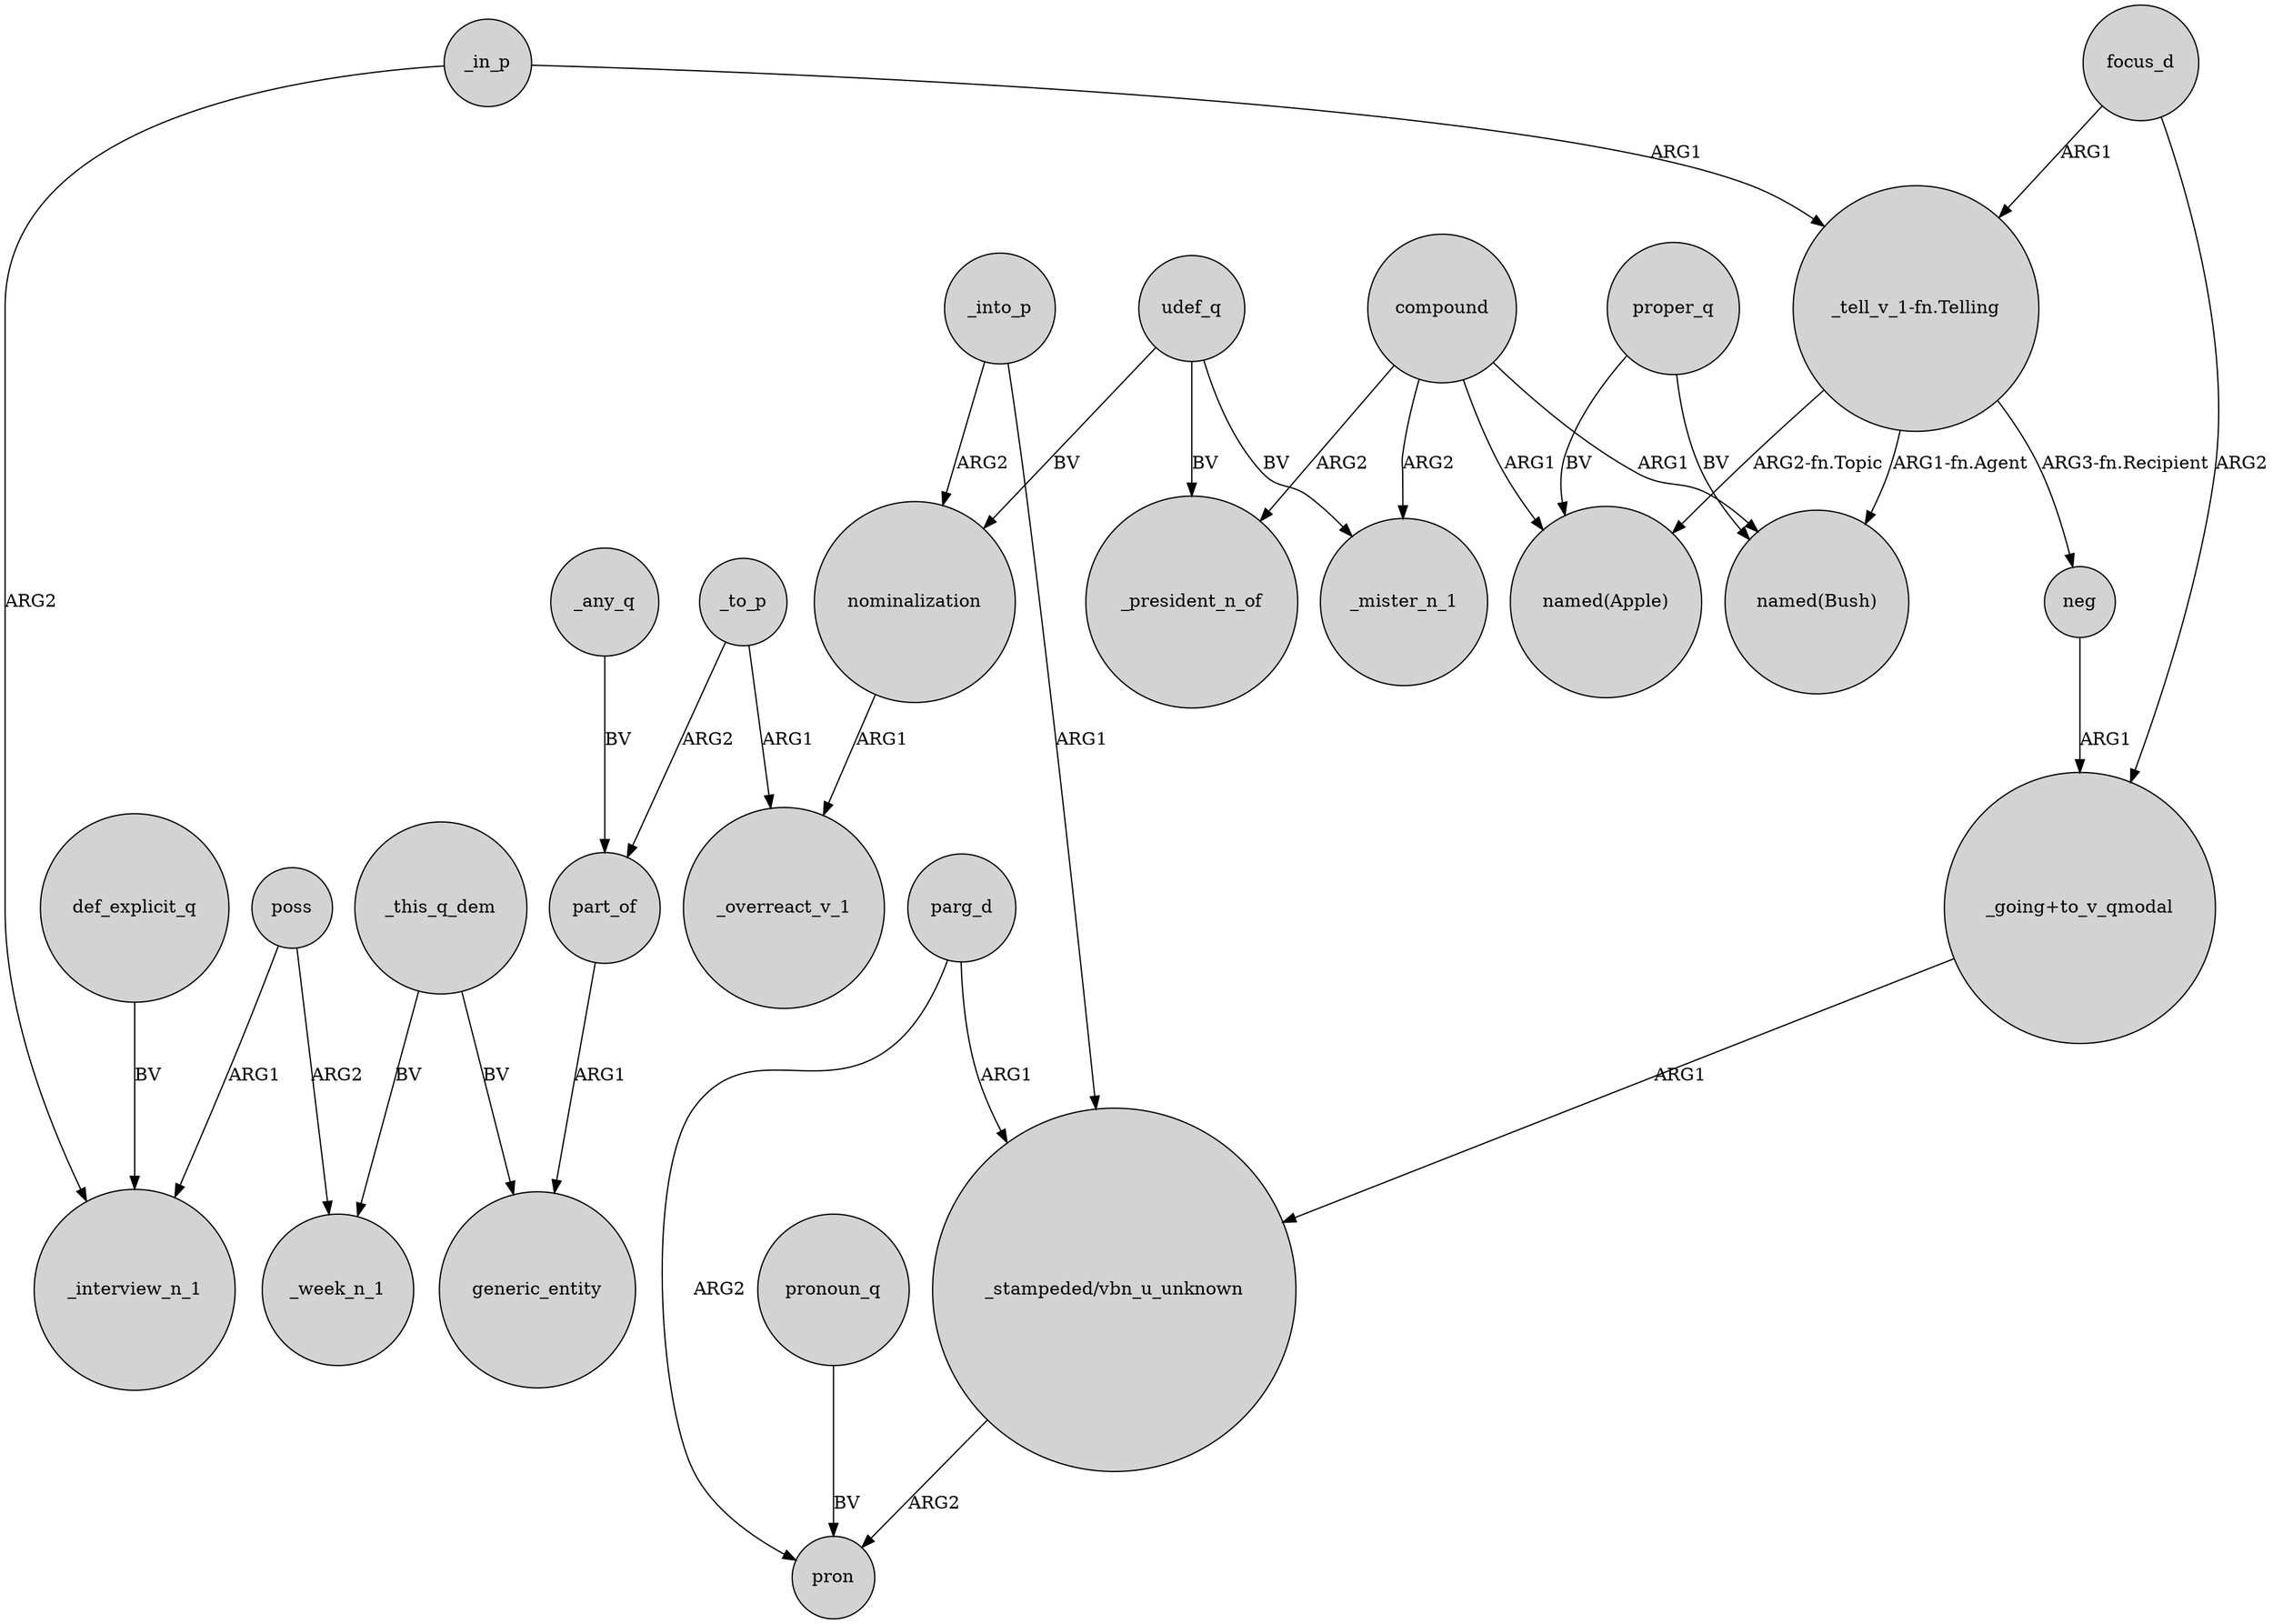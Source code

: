 digraph {
	node [shape=circle style=filled]
	_in_p -> _interview_n_1 [label=ARG2]
	compound -> _president_n_of [label=ARG2]
	compound -> "named(Apple)" [label=ARG1]
	"_tell_v_1-fn.Telling" -> "named(Apple)" [label="ARG2-fn.Topic"]
	"_tell_v_1-fn.Telling" -> neg [label="ARG3-fn.Recipient"]
	proper_q -> "named(Apple)" [label=BV]
	compound -> _mister_n_1 [label=ARG2]
	poss -> _interview_n_1 [label=ARG1]
	nominalization -> _overreact_v_1 [label=ARG1]
	_into_p -> nominalization [label=ARG2]
	udef_q -> _mister_n_1 [label=BV]
	part_of -> generic_entity [label=ARG1]
	poss -> _week_n_1 [label=ARG2]
	parg_d -> pron [label=ARG2]
	focus_d -> "_tell_v_1-fn.Telling" [label=ARG1]
	pronoun_q -> pron [label=BV]
	_this_q_dem -> _week_n_1 [label=BV]
	neg -> "_going+to_v_qmodal" [label=ARG1]
	_this_q_dem -> generic_entity [label=BV]
	_to_p -> _overreact_v_1 [label=ARG1]
	udef_q -> _president_n_of [label=BV]
	_in_p -> "_tell_v_1-fn.Telling" [label=ARG1]
	"_tell_v_1-fn.Telling" -> "named(Bush)" [label="ARG1-fn.Agent"]
	"_stampeded/vbn_u_unknown" -> pron [label=ARG2]
	proper_q -> "named(Bush)" [label=BV]
	_any_q -> part_of [label=BV]
	"_going+to_v_qmodal" -> "_stampeded/vbn_u_unknown" [label=ARG1]
	_to_p -> part_of [label=ARG2]
	udef_q -> nominalization [label=BV]
	parg_d -> "_stampeded/vbn_u_unknown" [label=ARG1]
	_into_p -> "_stampeded/vbn_u_unknown" [label=ARG1]
	focus_d -> "_going+to_v_qmodal" [label=ARG2]
	def_explicit_q -> _interview_n_1 [label=BV]
	compound -> "named(Bush)" [label=ARG1]
}
